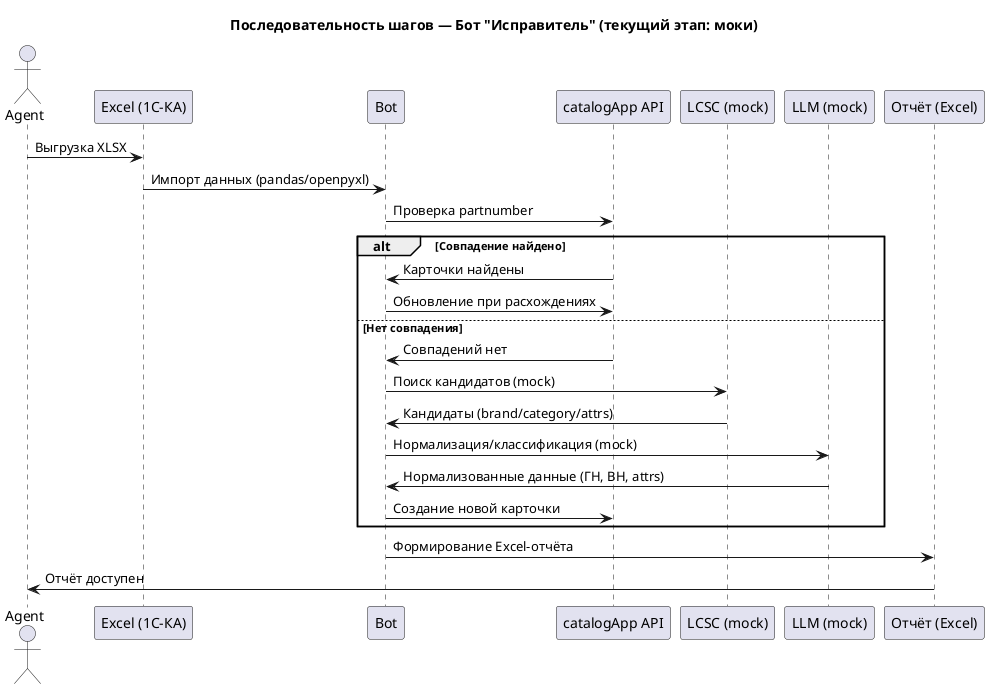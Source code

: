 @startuml sequence_bot_ispravitel
title Последовательность шагов — Бот "Исправитель" (текущий этап: моки)

actor Agent
participant "Excel (1С-КА)" as Excel
participant "Bot" as Bot
participant "catalogApp API" as Catalog
participant "LCSC (mock)" as LCSC
participant "LLM (mock)" as LLM
participant "Отчёт (Excel)" as Report

Agent -> Excel : Выгрузка XLSX
Excel -> Bot : Импорт данных (pandas/openpyxl)

Bot -> Catalog : Проверка partnumber
alt Совпадение найдено
    Catalog -> Bot : Карточки найдены
    Bot -> Catalog : Обновление при расхождениях
else Нет совпадения
    Catalog -> Bot : Совпадений нет
    Bot -> LCSC : Поиск кандидатов (mock)
    LCSC -> Bot : Кандидаты (brand/category/attrs)
    Bot -> LLM : Нормализация/классификация (mock)
    LLM -> Bot : Нормализованные данные (ГН, ВН, attrs)
    Bot -> Catalog : Создание новой карточки
end

Bot -> Report : Формирование Excel-отчёта
Report -> Agent : Отчёт доступен
@enduml
